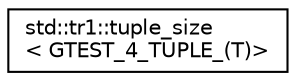 digraph "Graphical Class Hierarchy"
{
 // LATEX_PDF_SIZE
  edge [fontname="Helvetica",fontsize="10",labelfontname="Helvetica",labelfontsize="10"];
  node [fontname="Helvetica",fontsize="10",shape=record];
  rankdir="LR";
  Node0 [label="std::tr1::tuple_size\l\< GTEST_4_TUPLE_(T)\>",height=0.2,width=0.4,color="black", fillcolor="white", style="filled",URL="$structstd_1_1tr1_1_1tuple__size_3_01_g_t_e_s_t__4___t_u_p_l_e___07_t_08_4.html",tooltip=" "];
}
